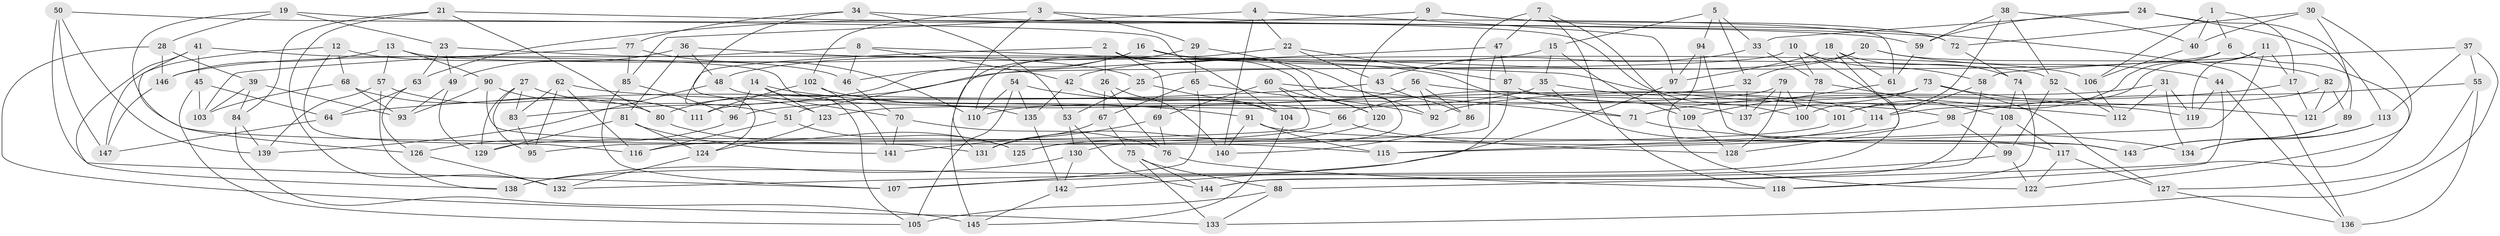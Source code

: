// coarse degree distribution, {4: 0.46938775510204084, 6: 0.40816326530612246, 3: 0.04081632653061224, 5: 0.08163265306122448}
// Generated by graph-tools (version 1.1) at 2025/52/02/27/25 19:52:32]
// undirected, 147 vertices, 294 edges
graph export_dot {
graph [start="1"]
  node [color=gray90,style=filled];
  1;
  2;
  3;
  4;
  5;
  6;
  7;
  8;
  9;
  10;
  11;
  12;
  13;
  14;
  15;
  16;
  17;
  18;
  19;
  20;
  21;
  22;
  23;
  24;
  25;
  26;
  27;
  28;
  29;
  30;
  31;
  32;
  33;
  34;
  35;
  36;
  37;
  38;
  39;
  40;
  41;
  42;
  43;
  44;
  45;
  46;
  47;
  48;
  49;
  50;
  51;
  52;
  53;
  54;
  55;
  56;
  57;
  58;
  59;
  60;
  61;
  62;
  63;
  64;
  65;
  66;
  67;
  68;
  69;
  70;
  71;
  72;
  73;
  74;
  75;
  76;
  77;
  78;
  79;
  80;
  81;
  82;
  83;
  84;
  85;
  86;
  87;
  88;
  89;
  90;
  91;
  92;
  93;
  94;
  95;
  96;
  97;
  98;
  99;
  100;
  101;
  102;
  103;
  104;
  105;
  106;
  107;
  108;
  109;
  110;
  111;
  112;
  113;
  114;
  115;
  116;
  117;
  118;
  119;
  120;
  121;
  122;
  123;
  124;
  125;
  126;
  127;
  128;
  129;
  130;
  131;
  132;
  133;
  134;
  135;
  136;
  137;
  138;
  139;
  140;
  141;
  142;
  143;
  144;
  145;
  146;
  147;
  1 -- 6;
  1 -- 40;
  1 -- 106;
  1 -- 17;
  2 -- 26;
  2 -- 69;
  2 -- 124;
  2 -- 120;
  3 -- 102;
  3 -- 61;
  3 -- 131;
  3 -- 29;
  4 -- 97;
  4 -- 85;
  4 -- 140;
  4 -- 22;
  5 -- 15;
  5 -- 94;
  5 -- 33;
  5 -- 32;
  6 -- 25;
  6 -- 122;
  6 -- 101;
  7 -- 47;
  7 -- 86;
  7 -- 109;
  7 -- 118;
  8 -- 112;
  8 -- 46;
  8 -- 146;
  8 -- 42;
  9 -- 136;
  9 -- 72;
  9 -- 120;
  9 -- 63;
  10 -- 58;
  10 -- 78;
  10 -- 132;
  10 -- 80;
  11 -- 115;
  11 -- 17;
  11 -- 119;
  11 -- 101;
  12 -- 147;
  12 -- 116;
  12 -- 46;
  12 -- 68;
  13 -- 146;
  13 -- 57;
  13 -- 106;
  13 -- 90;
  14 -- 105;
  14 -- 91;
  14 -- 123;
  14 -- 96;
  15 -- 35;
  15 -- 48;
  15 -- 109;
  16 -- 52;
  16 -- 46;
  16 -- 83;
  16 -- 125;
  17 -- 71;
  17 -- 121;
  18 -- 97;
  18 -- 74;
  18 -- 115;
  18 -- 61;
  19 -- 115;
  19 -- 104;
  19 -- 28;
  19 -- 23;
  20 -- 82;
  20 -- 32;
  20 -- 44;
  20 -- 42;
  21 -- 132;
  21 -- 80;
  21 -- 84;
  21 -- 72;
  22 -- 110;
  22 -- 43;
  22 -- 87;
  23 -- 49;
  23 -- 63;
  23 -- 25;
  24 -- 113;
  24 -- 89;
  24 -- 59;
  24 -- 33;
  25 -- 104;
  25 -- 53;
  26 -- 76;
  26 -- 67;
  26 -- 140;
  27 -- 129;
  27 -- 95;
  27 -- 83;
  27 -- 51;
  28 -- 146;
  28 -- 133;
  28 -- 39;
  29 -- 92;
  29 -- 145;
  29 -- 65;
  30 -- 121;
  30 -- 72;
  30 -- 40;
  30 -- 88;
  31 -- 134;
  31 -- 119;
  31 -- 112;
  31 -- 92;
  32 -- 137;
  32 -- 66;
  33 -- 78;
  33 -- 43;
  34 -- 77;
  34 -- 123;
  34 -- 53;
  34 -- 100;
  35 -- 96;
  35 -- 101;
  35 -- 117;
  36 -- 81;
  36 -- 49;
  36 -- 71;
  36 -- 48;
  37 -- 55;
  37 -- 58;
  37 -- 133;
  37 -- 113;
  38 -- 100;
  38 -- 59;
  38 -- 52;
  38 -- 40;
  39 -- 84;
  39 -- 93;
  39 -- 103;
  40 -- 106;
  41 -- 126;
  41 -- 138;
  41 -- 45;
  41 -- 135;
  42 -- 104;
  42 -- 135;
  43 -- 86;
  43 -- 64;
  44 -- 118;
  44 -- 136;
  44 -- 119;
  45 -- 64;
  45 -- 105;
  45 -- 103;
  46 -- 70;
  47 -- 87;
  47 -- 130;
  47 -- 51;
  48 -- 139;
  48 -- 70;
  49 -- 129;
  49 -- 93;
  50 -- 107;
  50 -- 139;
  50 -- 59;
  50 -- 147;
  51 -- 125;
  51 -- 116;
  52 -- 99;
  52 -- 112;
  53 -- 130;
  53 -- 144;
  54 -- 66;
  54 -- 110;
  54 -- 105;
  54 -- 135;
  55 -- 127;
  55 -- 136;
  55 -- 98;
  56 -- 119;
  56 -- 86;
  56 -- 92;
  56 -- 110;
  57 -- 111;
  57 -- 139;
  57 -- 138;
  58 -- 114;
  58 -- 144;
  59 -- 61;
  60 -- 95;
  60 -- 69;
  60 -- 120;
  60 -- 71;
  61 -- 109;
  62 -- 83;
  62 -- 95;
  62 -- 116;
  62 -- 137;
  63 -- 126;
  63 -- 64;
  64 -- 147;
  65 -- 92;
  65 -- 67;
  65 -- 107;
  66 -- 116;
  66 -- 128;
  67 -- 75;
  67 -- 131;
  68 -- 93;
  68 -- 103;
  68 -- 80;
  69 -- 141;
  69 -- 76;
  70 -- 141;
  70 -- 76;
  71 -- 134;
  72 -- 74;
  73 -- 127;
  73 -- 121;
  73 -- 111;
  73 -- 137;
  74 -- 108;
  74 -- 118;
  75 -- 133;
  75 -- 88;
  75 -- 144;
  76 -- 118;
  77 -- 103;
  77 -- 110;
  77 -- 85;
  78 -- 100;
  78 -- 108;
  79 -- 128;
  79 -- 100;
  79 -- 137;
  79 -- 123;
  80 -- 125;
  81 -- 124;
  81 -- 141;
  81 -- 129;
  82 -- 114;
  82 -- 121;
  82 -- 89;
  83 -- 95;
  84 -- 139;
  84 -- 145;
  85 -- 107;
  85 -- 96;
  86 -- 140;
  87 -- 142;
  87 -- 98;
  88 -- 133;
  88 -- 105;
  89 -- 143;
  89 -- 134;
  90 -- 131;
  90 -- 111;
  90 -- 93;
  91 -- 115;
  91 -- 140;
  91 -- 143;
  94 -- 143;
  94 -- 122;
  94 -- 97;
  96 -- 126;
  97 -- 138;
  98 -- 128;
  98 -- 99;
  99 -- 107;
  99 -- 122;
  101 -- 129;
  102 -- 111;
  102 -- 114;
  102 -- 141;
  104 -- 145;
  106 -- 112;
  108 -- 144;
  108 -- 117;
  109 -- 128;
  113 -- 134;
  113 -- 143;
  114 -- 125;
  117 -- 122;
  117 -- 127;
  120 -- 131;
  123 -- 124;
  124 -- 132;
  126 -- 132;
  127 -- 136;
  130 -- 142;
  130 -- 138;
  135 -- 142;
  142 -- 145;
  146 -- 147;
}
